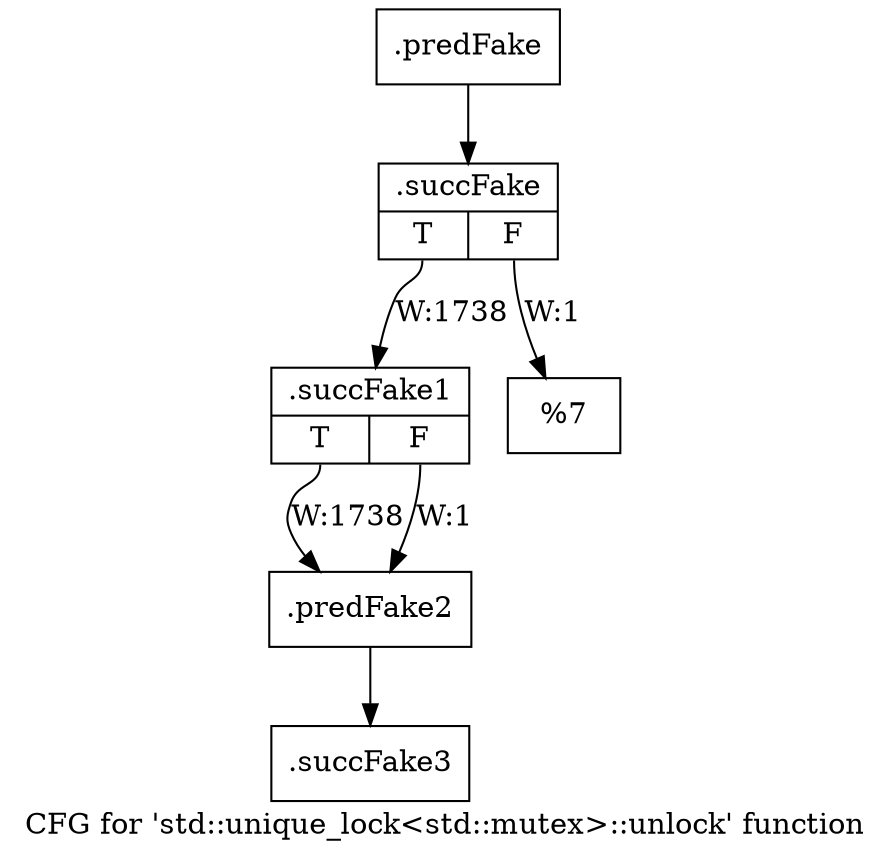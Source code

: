 digraph "CFG for 'std::unique_lock\<std::mutex\>::unlock' function" {
	label="CFG for 'std::unique_lock\<std::mutex\>::unlock' function";

	Node0x58c1140 [shape=record,filename="",linenumber="",label="{.predFake}"];
	Node0x58c1140 -> Node0x5095bb0[ callList="" memoryops="" filename="/mnt/xilinx/Vitis_HLS/2021.2/tps/lnx64/gcc-6.2.0/lib/gcc/x86_64-pc-linux-gnu/6.2.0/../../../../include/c++/6.2.0/bits/std_mutex.h" execusionnum="1737"];
	Node0x5095bb0 [shape=record,filename="/mnt/xilinx/Vitis_HLS/2021.2/tps/lnx64/gcc-6.2.0/lib/gcc/x86_64-pc-linux-gnu/6.2.0/../../../../include/c++/6.2.0/bits/std_mutex.h",linenumber="319",label="{.succFake|{<s0>T|<s1>F}}"];
	Node0x5095bb0:s0 -> Node0x5095de0[label="W:1738" callList="" memoryops="" filename="/mnt/xilinx/Vitis_HLS/2021.2/tps/lnx64/gcc-6.2.0/lib/gcc/x86_64-pc-linux-gnu/6.2.0/../../../../include/c++/6.2.0/bits/std_mutex.h" execusionnum="1737"];
	Node0x5095bb0:s1 -> Node0x58c1a80[label="W:1"];
	Node0x58c1a80 [shape=record,filename="/mnt/xilinx/Vitis_HLS/2021.2/tps/lnx64/gcc-6.2.0/lib/gcc/x86_64-pc-linux-gnu/6.2.0/../../../../include/c++/6.2.0/bits/std_mutex.h",linenumber="320",label="{%7}"];
	Node0x5095de0 [shape=record,filename="/mnt/xilinx/Vitis_HLS/2021.2/tps/lnx64/gcc-6.2.0/lib/gcc/x86_64-pc-linux-gnu/6.2.0/../../../../include/c++/6.2.0/bits/std_mutex.h",linenumber="321",label="{.succFake1|{<s0>T|<s1>F}}"];
	Node0x5095de0:s0 -> Node0x58c1b70[label="W:1738" callList="" memoryops="" filename="/mnt/xilinx/Vitis_HLS/2021.2/tps/lnx64/gcc-6.2.0/lib/gcc/x86_64-pc-linux-gnu/6.2.0/../../../../include/c++/6.2.0/bits/std_mutex.h" execusionnum="1737"];
	Node0x5095de0:s1 -> Node0x58c1b70[label="W:1"];
	Node0x58c1b70 [shape=record,filename="",linenumber="",label="{.predFake2}"];
	Node0x58c1b70 -> Node0x50960b0[ callList="" memoryops="" filename="" execusionnum="1737"];
	Node0x50960b0 [shape=record,filename="/mnt/xilinx/Vitis_HLS/2021.2/tps/lnx64/gcc-6.2.0/lib/gcc/x86_64-pc-linux-gnu/6.2.0/../../../../include/c++/6.2.0/bits/std_mutex.h",linenumber="326",label="{.succFake3}"];
}
